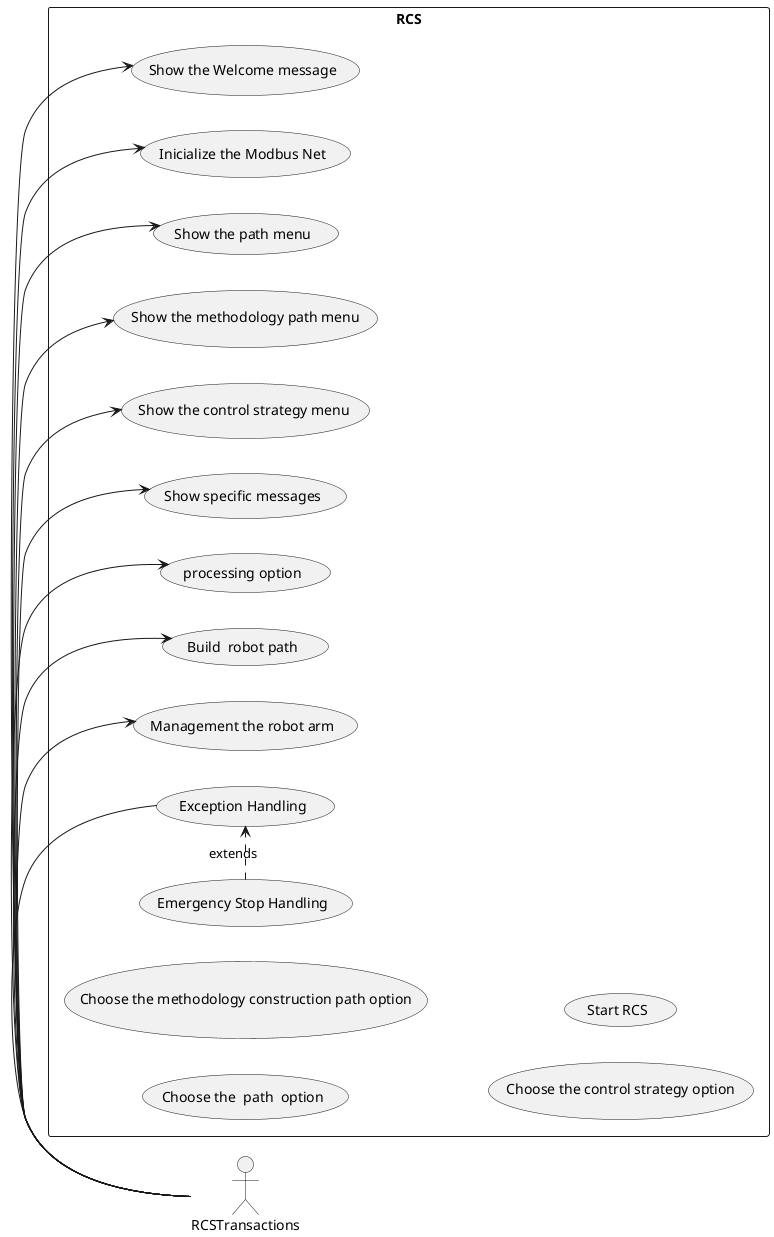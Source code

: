 @startuml
left to right direction
skinparam packageStyle rectangle
actor RCSTransactions as actions
package RCS{
actions ->(Show the Welcome message)
actions  -> (Inicialize the Modbus Net)
actions -> (Show the path menu)
actions  ->(Show the methodology path menu)
actions -> (Show the control strategy menu)
actions -> (Show specific messages)
actions -> (processing option)
actions -> (Build  robot path)
actions  -> (Management the robot arm)
actions  - (Exception Handling)
(Emergency Stop Handling)
(Choose the  path  option)
(Choose the methodology construction path option)
(Choose the control strategy option)
(Start RCS)
(Emergency Stop Handling) .> (Exception Handling): extends
}
@enduml